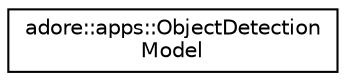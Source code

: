 digraph "Graphical Class Hierarchy"
{
 // LATEX_PDF_SIZE
  edge [fontname="Helvetica",fontsize="10",labelfontname="Helvetica",labelfontsize="10"];
  node [fontname="Helvetica",fontsize="10",shape=record];
  rankdir="LR";
  Node0 [label="adore::apps::ObjectDetection\lModel",height=0.2,width=0.4,color="black", fillcolor="white", style="filled",URL="$classadore_1_1apps_1_1ObjectDetectionModel.html",tooltip=" "];
}
